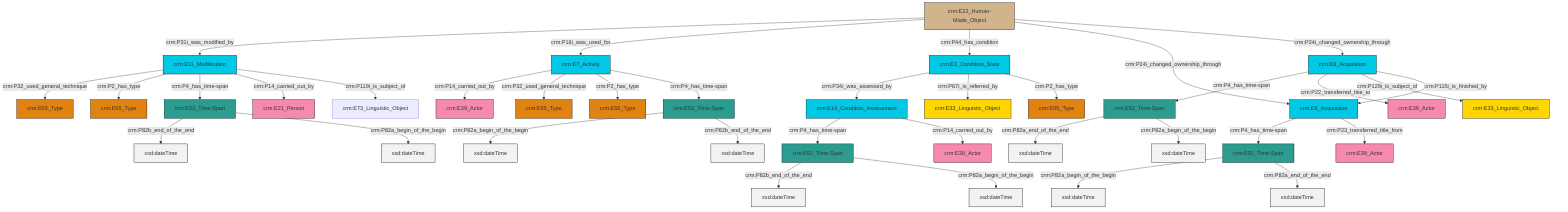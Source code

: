 graph TD
classDef Literal fill:#f2f2f2,stroke:#000000;
classDef CRM_Entity fill:#FFFFFF,stroke:#000000;
classDef Temporal_Entity fill:#00C9E6, stroke:#000000;
classDef Type fill:#E18312, stroke:#000000;
classDef Time-Span fill:#2C9C91, stroke:#000000;
classDef Appellation fill:#FFEB7F, stroke:#000000;
classDef Place fill:#008836, stroke:#000000;
classDef Persistent_Item fill:#B266B2, stroke:#000000;
classDef Conceptual_Object fill:#FFD700, stroke:#000000;
classDef Physical_Thing fill:#D2B48C, stroke:#000000;
classDef Actor fill:#f58aad, stroke:#000000;
classDef PC_Classes fill:#4ce600, stroke:#000000;
classDef Multi fill:#cccccc,stroke:#000000;

4["crm:E7_Activity"]:::Temporal_Entity -->|crm:P14_carried_out_by| 2["crm:E39_Actor"]:::Actor
5["crm:E8_Acquisition"]:::Temporal_Entity -->|crm:P4_has_time-span| 6["crm:E52_Time-Span"]:::Time-Span
7["crm:E52_Time-Span"]:::Time-Span -->|crm:P82b_end_of_the_end| 8[xsd:dateTime]:::Literal
9["crm:E8_Acquisition"]:::Temporal_Entity -->|crm:P4_has_time-span| 10["crm:E52_Time-Span"]:::Time-Span
4["crm:E7_Activity"]:::Temporal_Entity -->|crm:P32_used_general_technique| 13["crm:E55_Type"]:::Type
14["crm:E22_Human-Made_Object"]:::Physical_Thing -->|crm:P31i_was_modified_by| 15["crm:E11_Modification"]:::Temporal_Entity
6["crm:E52_Time-Span"]:::Time-Span -->|crm:P82a_end_of_the_end| 19[xsd:dateTime]:::Literal
20["crm:E52_Time-Span"]:::Time-Span -->|crm:P82a_begin_of_the_begin| 24[xsd:dateTime]:::Literal
15["crm:E11_Modification"]:::Temporal_Entity -->|crm:P32_used_general_technique| 27["crm:E55_Type"]:::Type
15["crm:E11_Modification"]:::Temporal_Entity -->|crm:P2_has_type| 25["crm:E55_Type"]:::Type
15["crm:E11_Modification"]:::Temporal_Entity -->|crm:P4_has_time-span| 28["crm:E52_Time-Span"]:::Time-Span
7["crm:E52_Time-Span"]:::Time-Span -->|crm:P82a_begin_of_the_begin| 29[xsd:dateTime]:::Literal
28["crm:E52_Time-Span"]:::Time-Span -->|crm:P82b_end_of_the_end| 30[xsd:dateTime]:::Literal
10["crm:E52_Time-Span"]:::Time-Span -->|crm:P82a_begin_of_the_begin| 31[xsd:dateTime]:::Literal
5["crm:E8_Acquisition"]:::Temporal_Entity -->|crm:P22_transferred_title_to| 34["crm:E39_Actor"]:::Actor
35["crm:E14_Condition_Assessment"]:::Temporal_Entity -->|crm:P4_has_time-span| 7["crm:E52_Time-Span"]:::Time-Span
32["crm:E3_Condition_State"]:::Temporal_Entity -->|crm:P34i_was_assessed_by| 35["crm:E14_Condition_Assessment"]:::Temporal_Entity
32["crm:E3_Condition_State"]:::Temporal_Entity -->|crm:P67i_is_referred_by| 39["crm:E33_Linguistic_Object"]:::Conceptual_Object
4["crm:E7_Activity"]:::Temporal_Entity -->|crm:P2_has_type| 41["crm:E55_Type"]:::Type
14["crm:E22_Human-Made_Object"]:::Physical_Thing -->|crm:P16i_was_used_for| 4["crm:E7_Activity"]:::Temporal_Entity
15["crm:E11_Modification"]:::Temporal_Entity -->|crm:P14_carried_out_by| 36["crm:E21_Person"]:::Actor
5["crm:E8_Acquisition"]:::Temporal_Entity -->|crm:P129i_is_subject_of| 11["crm:E33_Linguistic_Object"]:::Conceptual_Object
14["crm:E22_Human-Made_Object"]:::Physical_Thing -->|crm:P44_has_condition| 32["crm:E3_Condition_State"]:::Temporal_Entity
14["crm:E22_Human-Made_Object"]:::Physical_Thing -->|crm:P24i_changed_ownership_through| 9["crm:E8_Acquisition"]:::Temporal_Entity
14["crm:E22_Human-Made_Object"]:::Physical_Thing -->|crm:P24i_changed_ownership_through| 5["crm:E8_Acquisition"]:::Temporal_Entity
15["crm:E11_Modification"]:::Temporal_Entity -->|crm:P119i_is_subject_of| 46["crm:E73_Linguistic_Object"]:::Default
28["crm:E52_Time-Span"]:::Time-Span -->|crm:P82a_begin_of_the_begin| 47[xsd:dateTime]:::Literal
6["crm:E52_Time-Span"]:::Time-Span -->|crm:P82a_begin_of_the_begin| 48[xsd:dateTime]:::Literal
10["crm:E52_Time-Span"]:::Time-Span -->|crm:P82a_end_of_the_end| 49[xsd:dateTime]:::Literal
35["crm:E14_Condition_Assessment"]:::Temporal_Entity -->|crm:P14_carried_out_by| 0["crm:E39_Actor"]:::Actor
20["crm:E52_Time-Span"]:::Time-Span -->|crm:P82b_end_of_the_end| 51[xsd:dateTime]:::Literal
32["crm:E3_Condition_State"]:::Temporal_Entity -->|crm:P2_has_type| 16["crm:E55_Type"]:::Type
5["crm:E8_Acquisition"]:::Temporal_Entity -->|crm:P115i_is_finished_by| 9["crm:E8_Acquisition"]:::Temporal_Entity
9["crm:E8_Acquisition"]:::Temporal_Entity -->|crm:P23_transferred_title_from| 42["crm:E39_Actor"]:::Actor
4["crm:E7_Activity"]:::Temporal_Entity -->|crm:P4_has_time-span| 20["crm:E52_Time-Span"]:::Time-Span